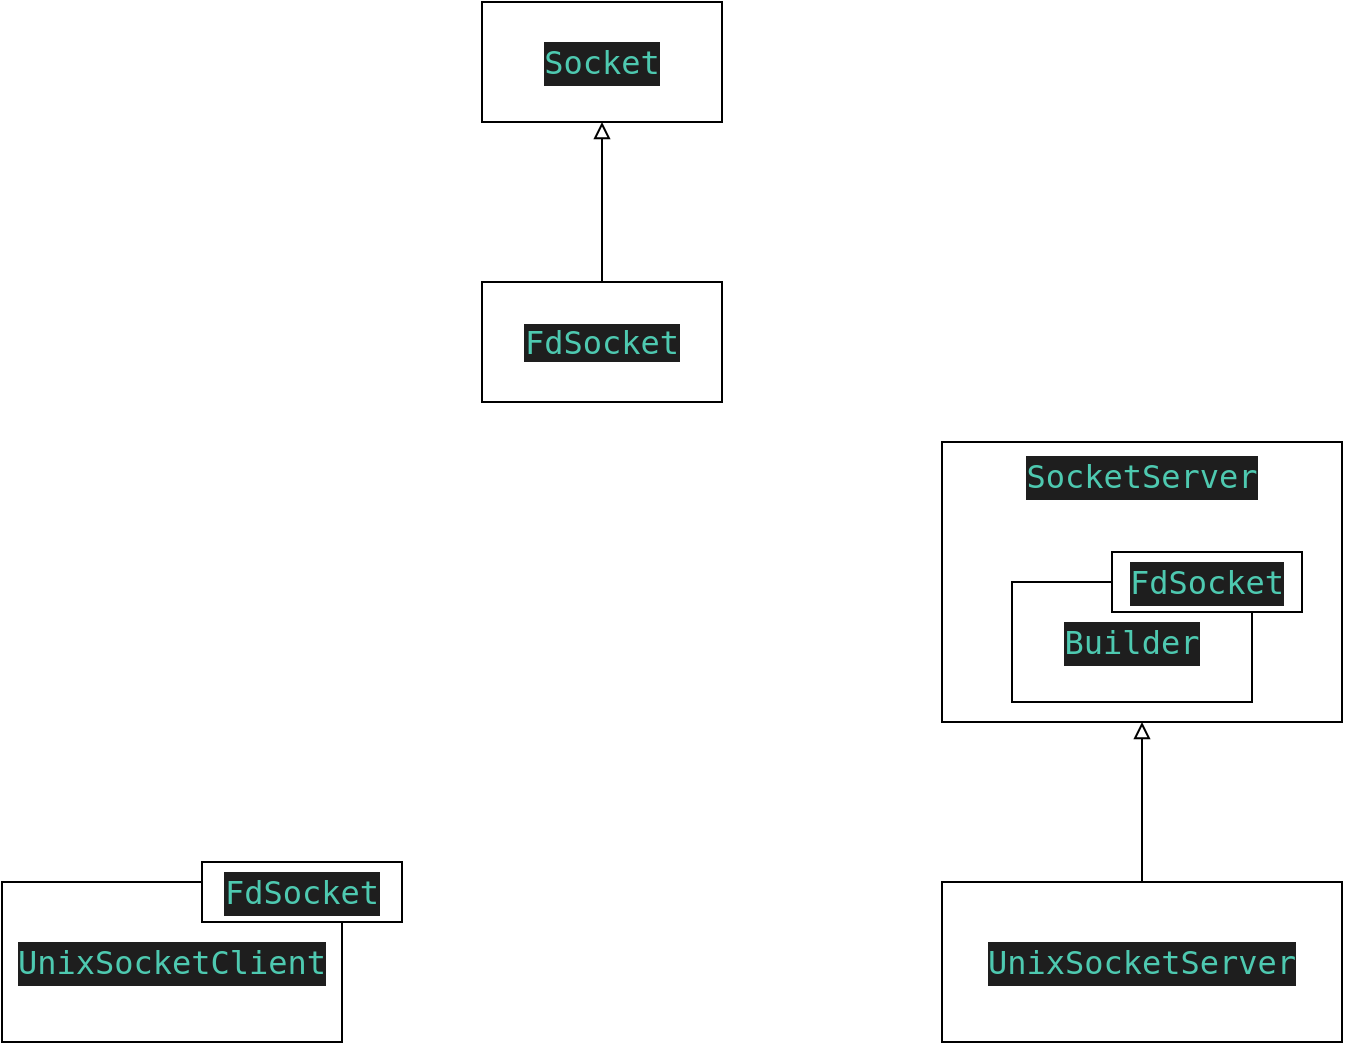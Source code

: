 <mxfile>
    <diagram id="SAwknqJDlzle3xyn6ASj" name="Page-1">
        <mxGraphModel dx="935" dy="693" grid="1" gridSize="10" guides="1" tooltips="1" connect="1" arrows="1" fold="1" page="1" pageScale="1" pageWidth="850" pageHeight="1100" math="0" shadow="0">
            <root>
                <mxCell id="0"/>
                <mxCell id="1" parent="0"/>
                <mxCell id="2" value="&lt;div style=&quot;color: rgb(212 , 212 , 212) ; background-color: rgb(30 , 30 , 30) ; font-family: &amp;#34;droid sans mono&amp;#34; , &amp;#34;monospace&amp;#34; , monospace ; font-size: 16px ; line-height: 22px&quot;&gt;&lt;span style=&quot;color: #4ec9b0&quot;&gt;Socket&lt;/span&gt;&lt;/div&gt;" style="rounded=0;whiteSpace=wrap;html=1;" vertex="1" parent="1">
                    <mxGeometry x="370" y="120" width="120" height="60" as="geometry"/>
                </mxCell>
                <mxCell id="4" style="edgeStyle=none;html=1;entryX=0.5;entryY=1;entryDx=0;entryDy=0;endArrow=block;endFill=0;" edge="1" parent="1" source="3" target="2">
                    <mxGeometry relative="1" as="geometry"/>
                </mxCell>
                <mxCell id="5" value="&lt;div style=&quot;color: rgb(212 , 212 , 212) ; background-color: rgb(30 , 30 , 30) ; font-family: &amp;#34;droid sans mono&amp;#34; , &amp;#34;monospace&amp;#34; , monospace ; font-size: 16px ; line-height: 22px&quot;&gt;&lt;span style=&quot;color: #4ec9b0&quot;&gt;UnixSocketClient&lt;/span&gt;&lt;/div&gt;" style="rounded=0;whiteSpace=wrap;html=1;" vertex="1" parent="1">
                    <mxGeometry x="130" y="560" width="170" height="80" as="geometry"/>
                </mxCell>
                <mxCell id="3" value="&lt;span style=&quot;color: rgb(78 , 201 , 176) ; font-family: &amp;#34;droid sans mono&amp;#34; , &amp;#34;monospace&amp;#34; , monospace ; font-size: 16px ; background-color: rgb(30 , 30 , 30)&quot;&gt;FdSocket&lt;/span&gt;" style="rounded=0;whiteSpace=wrap;html=1;" vertex="1" parent="1">
                    <mxGeometry x="370" y="260" width="120" height="60" as="geometry"/>
                </mxCell>
                <mxCell id="9" value="&lt;div style=&quot;color: rgb(212 , 212 , 212) ; background-color: rgb(30 , 30 , 30) ; font-family: &amp;#34;droid sans mono&amp;#34; , &amp;#34;monospace&amp;#34; , monospace ; font-size: 16px ; line-height: 22px&quot;&gt;&lt;span style=&quot;color: #4ec9b0&quot;&gt;SocketServer&lt;/span&gt;&lt;/div&gt;" style="rounded=0;whiteSpace=wrap;html=1;align=center;verticalAlign=top;" vertex="1" parent="1">
                    <mxGeometry x="600" y="340" width="200" height="140" as="geometry"/>
                </mxCell>
                <mxCell id="23" value="&lt;div style=&quot;color: rgb(212 , 212 , 212) ; background-color: rgb(30 , 30 , 30) ; font-family: &amp;#34;droid sans mono&amp;#34; , &amp;#34;monospace&amp;#34; , monospace ; font-size: 16px ; line-height: 22px&quot;&gt;&lt;span style=&quot;color: #4ec9b0&quot;&gt;Builder&lt;/span&gt;&lt;/div&gt;" style="rounded=0;whiteSpace=wrap;html=1;" vertex="1" parent="1">
                    <mxGeometry x="635" y="410" width="120" height="60" as="geometry"/>
                </mxCell>
                <mxCell id="24" value="&lt;div style=&quot;color: rgb(212 , 212 , 212) ; background-color: rgb(30 , 30 , 30) ; font-family: &amp;#34;droid sans mono&amp;#34; , &amp;#34;monospace&amp;#34; , monospace ; font-size: 16px ; line-height: 22px&quot;&gt;&lt;span style=&quot;color: #4ec9b0&quot;&gt;FdSocket&lt;/span&gt;&lt;/div&gt;" style="rounded=0;whiteSpace=wrap;html=1;" vertex="1" parent="1">
                    <mxGeometry x="685" y="395" width="95" height="30" as="geometry"/>
                </mxCell>
                <mxCell id="25" value="&lt;div style=&quot;color: rgb(212 , 212 , 212) ; background-color: rgb(30 , 30 , 30) ; font-family: &amp;#34;droid sans mono&amp;#34; , &amp;#34;monospace&amp;#34; , monospace ; font-size: 16px ; line-height: 22px&quot;&gt;&lt;span style=&quot;color: #4ec9b0&quot;&gt;FdSocket&lt;/span&gt;&lt;/div&gt;" style="rounded=0;whiteSpace=wrap;html=1;" vertex="1" parent="1">
                    <mxGeometry x="230" y="550" width="100" height="30" as="geometry"/>
                </mxCell>
                <mxCell id="27" style="edgeStyle=none;html=1;entryX=0.5;entryY=1;entryDx=0;entryDy=0;endArrow=block;endFill=0;" edge="1" parent="1" source="26" target="9">
                    <mxGeometry relative="1" as="geometry"/>
                </mxCell>
                <mxCell id="26" value="&lt;div style=&quot;color: rgb(212 , 212 , 212) ; background-color: rgb(30 , 30 , 30) ; font-family: &amp;#34;droid sans mono&amp;#34; , &amp;#34;monospace&amp;#34; , monospace ; font-size: 16px ; line-height: 22px&quot;&gt;&lt;span style=&quot;color: #4ec9b0&quot;&gt;UnixSocketServer&lt;/span&gt;&lt;/div&gt;" style="rounded=0;whiteSpace=wrap;html=1;" vertex="1" parent="1">
                    <mxGeometry x="600" y="560" width="200" height="80" as="geometry"/>
                </mxCell>
            </root>
        </mxGraphModel>
    </diagram>
</mxfile>